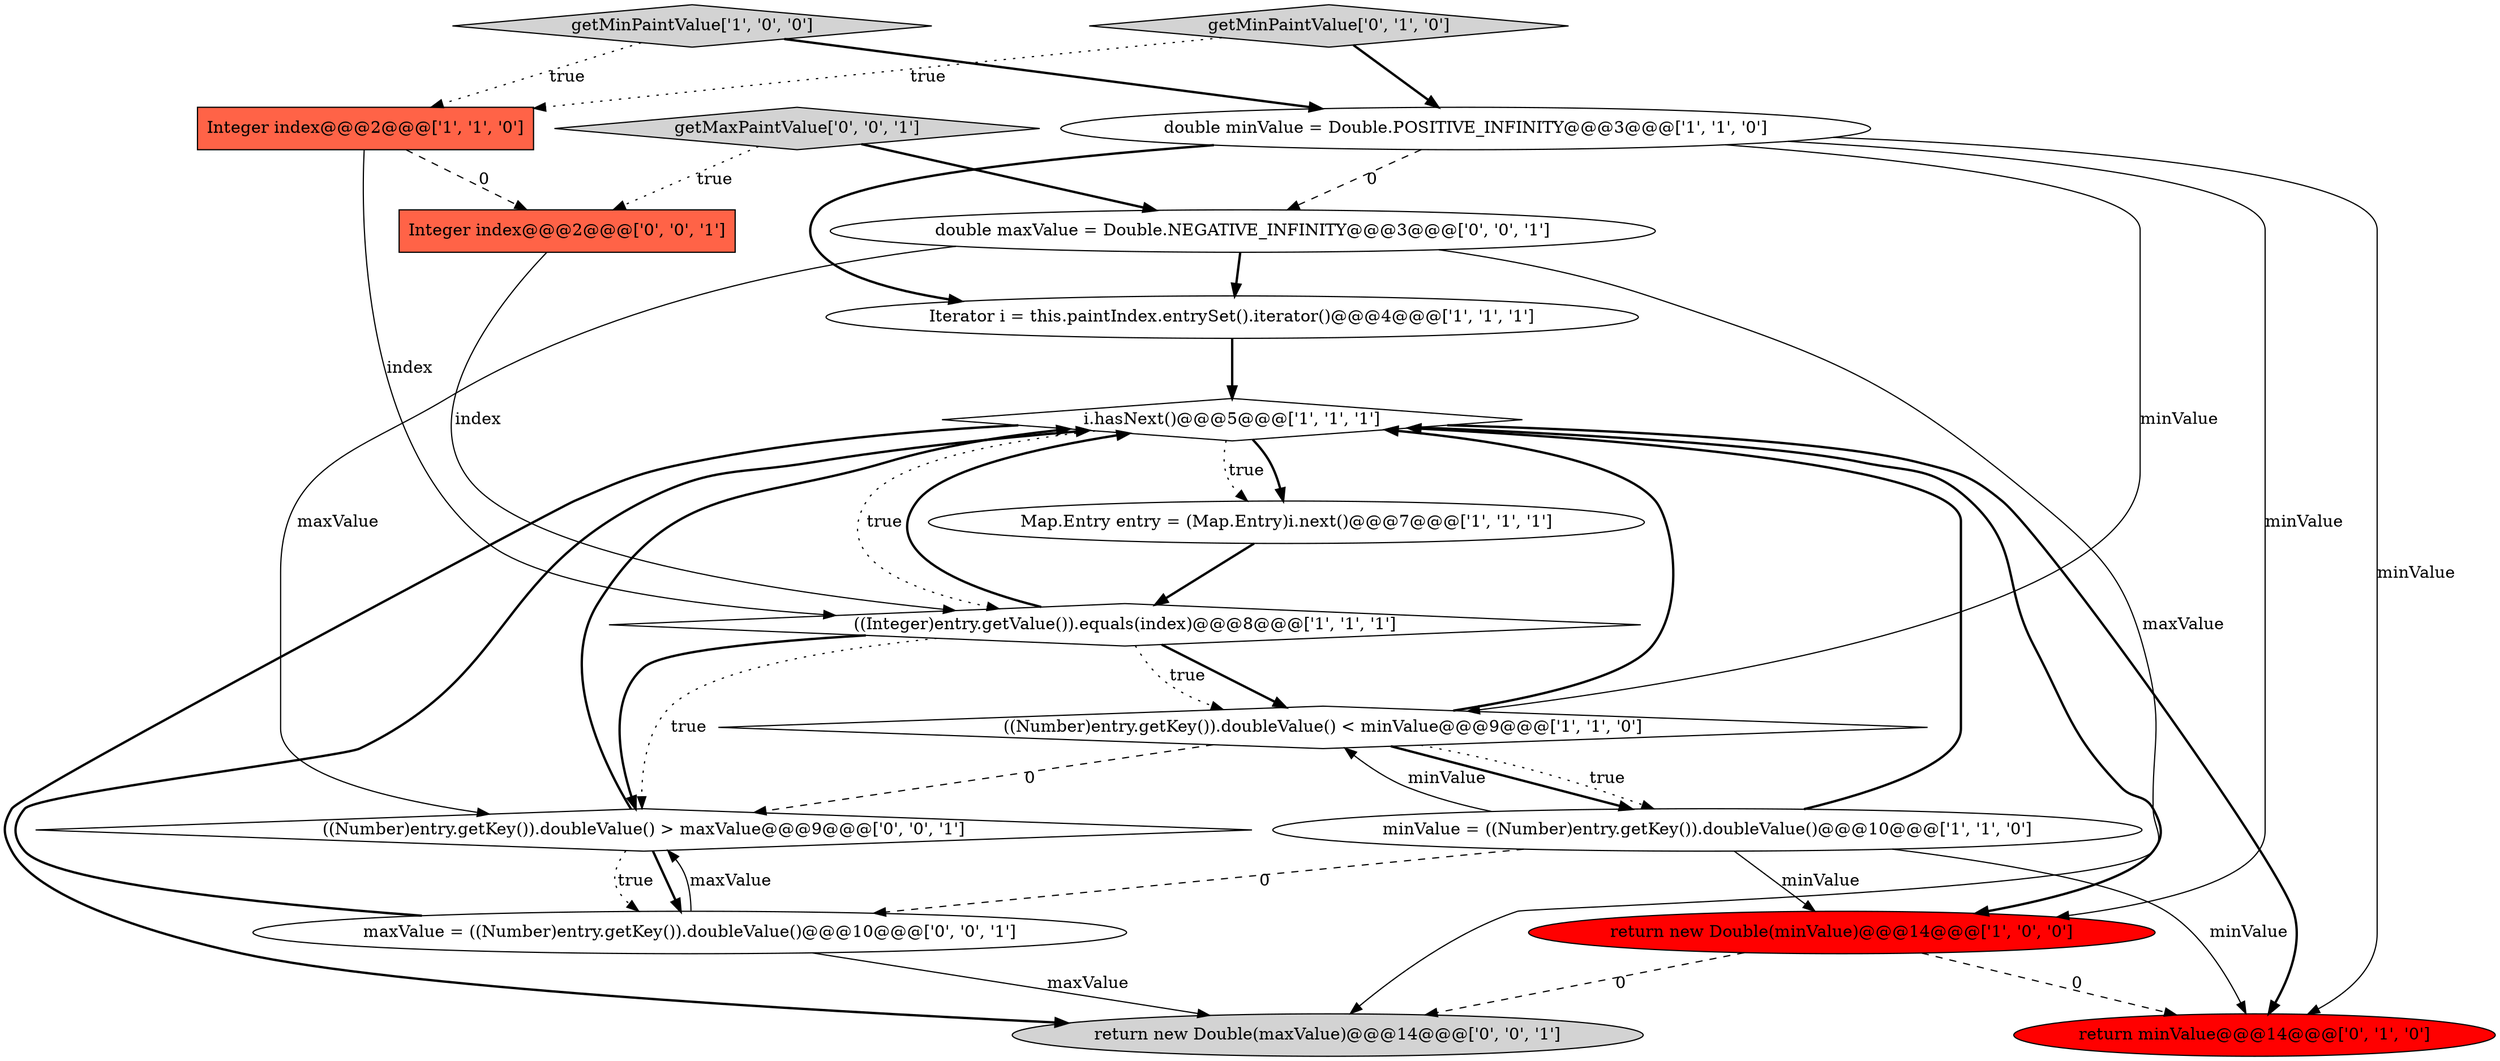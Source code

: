 digraph {
4 [style = filled, label = "double minValue = Double.POSITIVE_INFINITY@@@3@@@['1', '1', '0']", fillcolor = white, shape = ellipse image = "AAA0AAABBB1BBB"];
9 [style = filled, label = "getMinPaintValue['1', '0', '0']", fillcolor = lightgray, shape = diamond image = "AAA0AAABBB1BBB"];
11 [style = filled, label = "getMinPaintValue['0', '1', '0']", fillcolor = lightgray, shape = diamond image = "AAA0AAABBB2BBB"];
15 [style = filled, label = "return new Double(maxValue)@@@14@@@['0', '0', '1']", fillcolor = lightgray, shape = ellipse image = "AAA0AAABBB3BBB"];
5 [style = filled, label = "minValue = ((Number)entry.getKey()).doubleValue()@@@10@@@['1', '1', '0']", fillcolor = white, shape = ellipse image = "AAA0AAABBB1BBB"];
10 [style = filled, label = "return minValue@@@14@@@['0', '1', '0']", fillcolor = red, shape = ellipse image = "AAA1AAABBB2BBB"];
16 [style = filled, label = "((Number)entry.getKey()).doubleValue() > maxValue@@@9@@@['0', '0', '1']", fillcolor = white, shape = diamond image = "AAA0AAABBB3BBB"];
8 [style = filled, label = "Integer index@@@2@@@['1', '1', '0']", fillcolor = tomato, shape = box image = "AAA0AAABBB1BBB"];
2 [style = filled, label = "Iterator i = this.paintIndex.entrySet().iterator()@@@4@@@['1', '1', '1']", fillcolor = white, shape = ellipse image = "AAA0AAABBB1BBB"];
6 [style = filled, label = "((Number)entry.getKey()).doubleValue() < minValue@@@9@@@['1', '1', '0']", fillcolor = white, shape = diamond image = "AAA0AAABBB1BBB"];
14 [style = filled, label = "Integer index@@@2@@@['0', '0', '1']", fillcolor = tomato, shape = box image = "AAA0AAABBB3BBB"];
17 [style = filled, label = "double maxValue = Double.NEGATIVE_INFINITY@@@3@@@['0', '0', '1']", fillcolor = white, shape = ellipse image = "AAA0AAABBB3BBB"];
0 [style = filled, label = "i.hasNext()@@@5@@@['1', '1', '1']", fillcolor = white, shape = diamond image = "AAA0AAABBB1BBB"];
3 [style = filled, label = "((Integer)entry.getValue()).equals(index)@@@8@@@['1', '1', '1']", fillcolor = white, shape = diamond image = "AAA0AAABBB1BBB"];
12 [style = filled, label = "maxValue = ((Number)entry.getKey()).doubleValue()@@@10@@@['0', '0', '1']", fillcolor = white, shape = ellipse image = "AAA0AAABBB3BBB"];
1 [style = filled, label = "return new Double(minValue)@@@14@@@['1', '0', '0']", fillcolor = red, shape = ellipse image = "AAA1AAABBB1BBB"];
13 [style = filled, label = "getMaxPaintValue['0', '0', '1']", fillcolor = lightgray, shape = diamond image = "AAA0AAABBB3BBB"];
7 [style = filled, label = "Map.Entry entry = (Map.Entry)i.next()@@@7@@@['1', '1', '1']", fillcolor = white, shape = ellipse image = "AAA0AAABBB1BBB"];
16->0 [style = bold, label=""];
5->12 [style = dashed, label="0"];
16->12 [style = dotted, label="true"];
4->17 [style = dashed, label="0"];
5->1 [style = solid, label="minValue"];
1->15 [style = dashed, label="0"];
9->4 [style = bold, label=""];
11->4 [style = bold, label=""];
3->6 [style = bold, label=""];
6->0 [style = bold, label=""];
4->10 [style = solid, label="minValue"];
4->2 [style = bold, label=""];
1->10 [style = dashed, label="0"];
8->14 [style = dashed, label="0"];
4->1 [style = solid, label="minValue"];
3->16 [style = bold, label=""];
3->6 [style = dotted, label="true"];
5->10 [style = solid, label="minValue"];
12->0 [style = bold, label=""];
0->15 [style = bold, label=""];
7->3 [style = bold, label=""];
3->0 [style = bold, label=""];
12->16 [style = solid, label="maxValue"];
0->7 [style = bold, label=""];
9->8 [style = dotted, label="true"];
4->6 [style = solid, label="minValue"];
17->16 [style = solid, label="maxValue"];
6->5 [style = bold, label=""];
13->17 [style = bold, label=""];
17->15 [style = solid, label="maxValue"];
2->0 [style = bold, label=""];
14->3 [style = solid, label="index"];
0->10 [style = bold, label=""];
6->5 [style = dotted, label="true"];
6->16 [style = dashed, label="0"];
17->2 [style = bold, label=""];
5->0 [style = bold, label=""];
0->1 [style = bold, label=""];
12->15 [style = solid, label="maxValue"];
11->8 [style = dotted, label="true"];
0->3 [style = dotted, label="true"];
3->16 [style = dotted, label="true"];
5->6 [style = solid, label="minValue"];
13->14 [style = dotted, label="true"];
16->12 [style = bold, label=""];
8->3 [style = solid, label="index"];
0->7 [style = dotted, label="true"];
}
